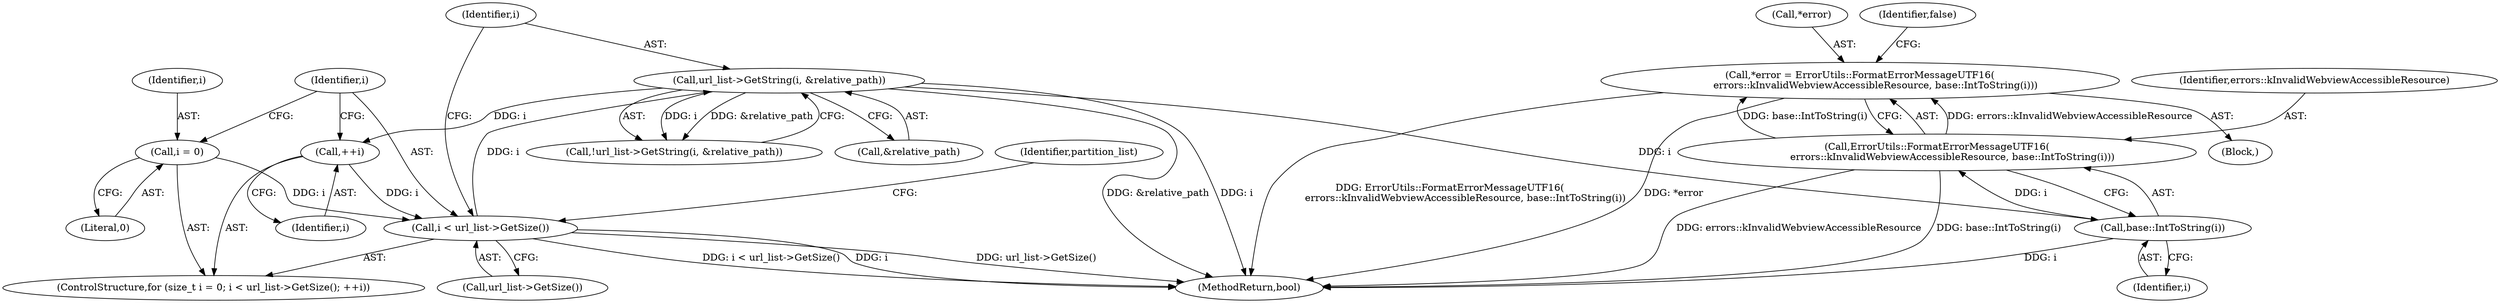 digraph "0_Chrome_2aa406a8b4577103e7b933c75ec0e372830f20fe_0@pointer" {
"1000160" [label="(Call,*error = ErrorUtils::FormatErrorMessageUTF16(\n          errors::kInvalidWebviewAccessibleResource, base::IntToString(i)))"];
"1000163" [label="(Call,ErrorUtils::FormatErrorMessageUTF16(\n          errors::kInvalidWebviewAccessibleResource, base::IntToString(i)))"];
"1000165" [label="(Call,base::IntToString(i))"];
"1000155" [label="(Call,url_list->GetString(i, &relative_path))"];
"1000146" [label="(Call,i < url_list->GetSize())"];
"1000143" [label="(Call,i = 0)"];
"1000149" [label="(Call,++i)"];
"1000205" [label="(Identifier,partition_list)"];
"1000150" [label="(Identifier,i)"];
"1000161" [label="(Call,*error)"];
"1000256" [label="(MethodReturn,bool)"];
"1000155" [label="(Call,url_list->GetString(i, &relative_path))"];
"1000146" [label="(Call,i < url_list->GetSize())"];
"1000144" [label="(Identifier,i)"];
"1000165" [label="(Call,base::IntToString(i))"];
"1000156" [label="(Identifier,i)"];
"1000143" [label="(Call,i = 0)"];
"1000157" [label="(Call,&relative_path)"];
"1000166" [label="(Identifier,i)"];
"1000163" [label="(Call,ErrorUtils::FormatErrorMessageUTF16(\n          errors::kInvalidWebviewAccessibleResource, base::IntToString(i)))"];
"1000159" [label="(Block,)"];
"1000147" [label="(Identifier,i)"];
"1000154" [label="(Call,!url_list->GetString(i, &relative_path))"];
"1000141" [label="(ControlStructure,for (size_t i = 0; i < url_list->GetSize(); ++i))"];
"1000148" [label="(Call,url_list->GetSize())"];
"1000149" [label="(Call,++i)"];
"1000168" [label="(Identifier,false)"];
"1000160" [label="(Call,*error = ErrorUtils::FormatErrorMessageUTF16(\n          errors::kInvalidWebviewAccessibleResource, base::IntToString(i)))"];
"1000164" [label="(Identifier,errors::kInvalidWebviewAccessibleResource)"];
"1000145" [label="(Literal,0)"];
"1000160" -> "1000159"  [label="AST: "];
"1000160" -> "1000163"  [label="CFG: "];
"1000161" -> "1000160"  [label="AST: "];
"1000163" -> "1000160"  [label="AST: "];
"1000168" -> "1000160"  [label="CFG: "];
"1000160" -> "1000256"  [label="DDG: ErrorUtils::FormatErrorMessageUTF16(\n          errors::kInvalidWebviewAccessibleResource, base::IntToString(i))"];
"1000160" -> "1000256"  [label="DDG: *error"];
"1000163" -> "1000160"  [label="DDG: errors::kInvalidWebviewAccessibleResource"];
"1000163" -> "1000160"  [label="DDG: base::IntToString(i)"];
"1000163" -> "1000165"  [label="CFG: "];
"1000164" -> "1000163"  [label="AST: "];
"1000165" -> "1000163"  [label="AST: "];
"1000163" -> "1000256"  [label="DDG: errors::kInvalidWebviewAccessibleResource"];
"1000163" -> "1000256"  [label="DDG: base::IntToString(i)"];
"1000165" -> "1000163"  [label="DDG: i"];
"1000165" -> "1000166"  [label="CFG: "];
"1000166" -> "1000165"  [label="AST: "];
"1000165" -> "1000256"  [label="DDG: i"];
"1000155" -> "1000165"  [label="DDG: i"];
"1000155" -> "1000154"  [label="AST: "];
"1000155" -> "1000157"  [label="CFG: "];
"1000156" -> "1000155"  [label="AST: "];
"1000157" -> "1000155"  [label="AST: "];
"1000154" -> "1000155"  [label="CFG: "];
"1000155" -> "1000256"  [label="DDG: &relative_path"];
"1000155" -> "1000256"  [label="DDG: i"];
"1000155" -> "1000149"  [label="DDG: i"];
"1000155" -> "1000154"  [label="DDG: i"];
"1000155" -> "1000154"  [label="DDG: &relative_path"];
"1000146" -> "1000155"  [label="DDG: i"];
"1000146" -> "1000141"  [label="AST: "];
"1000146" -> "1000148"  [label="CFG: "];
"1000147" -> "1000146"  [label="AST: "];
"1000148" -> "1000146"  [label="AST: "];
"1000156" -> "1000146"  [label="CFG: "];
"1000205" -> "1000146"  [label="CFG: "];
"1000146" -> "1000256"  [label="DDG: url_list->GetSize()"];
"1000146" -> "1000256"  [label="DDG: i < url_list->GetSize()"];
"1000146" -> "1000256"  [label="DDG: i"];
"1000143" -> "1000146"  [label="DDG: i"];
"1000149" -> "1000146"  [label="DDG: i"];
"1000143" -> "1000141"  [label="AST: "];
"1000143" -> "1000145"  [label="CFG: "];
"1000144" -> "1000143"  [label="AST: "];
"1000145" -> "1000143"  [label="AST: "];
"1000147" -> "1000143"  [label="CFG: "];
"1000149" -> "1000141"  [label="AST: "];
"1000149" -> "1000150"  [label="CFG: "];
"1000150" -> "1000149"  [label="AST: "];
"1000147" -> "1000149"  [label="CFG: "];
}
